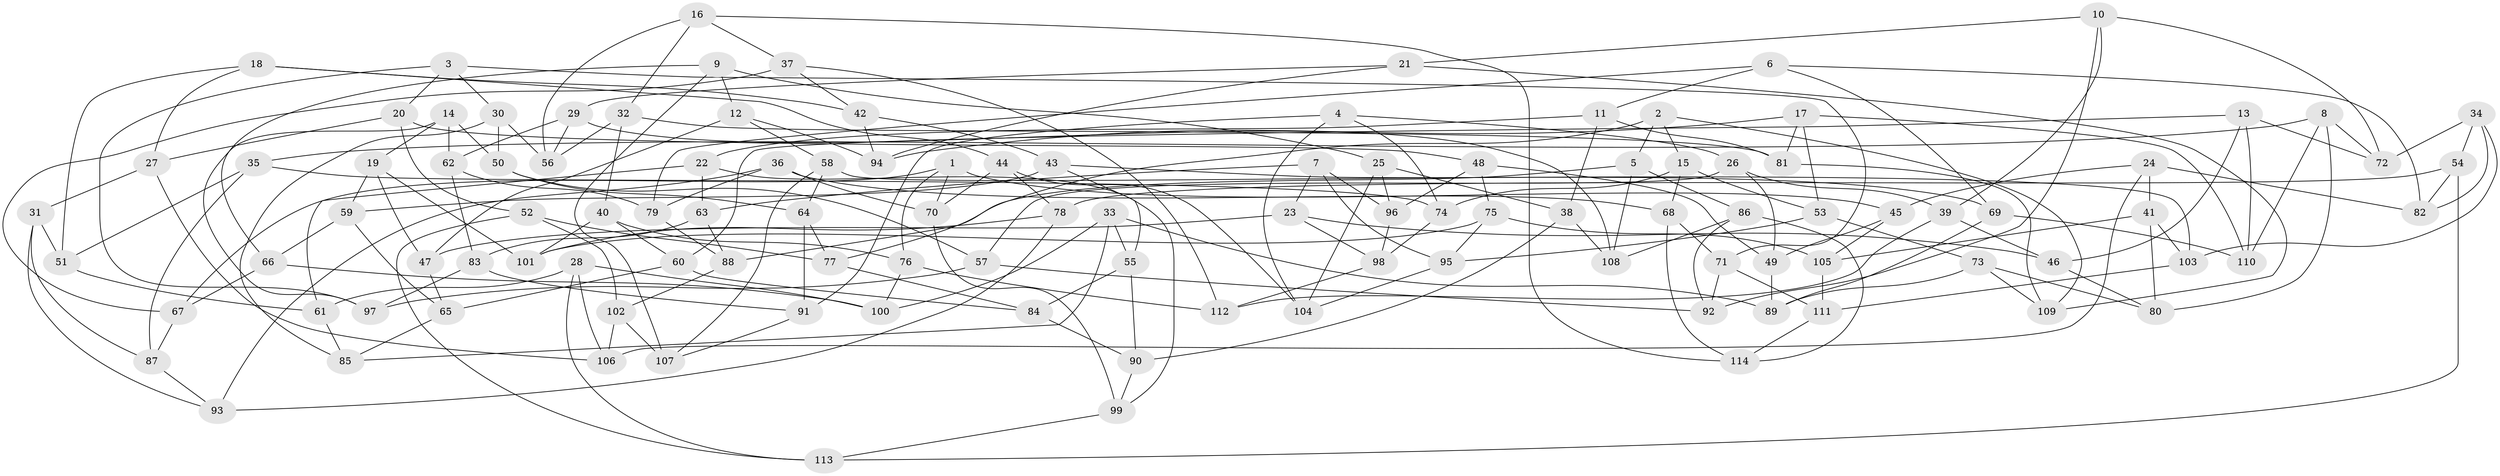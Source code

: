 // Generated by graph-tools (version 1.1) at 2025/11/02/27/25 16:11:47]
// undirected, 114 vertices, 228 edges
graph export_dot {
graph [start="1"]
  node [color=gray90,style=filled];
  1;
  2;
  3;
  4;
  5;
  6;
  7;
  8;
  9;
  10;
  11;
  12;
  13;
  14;
  15;
  16;
  17;
  18;
  19;
  20;
  21;
  22;
  23;
  24;
  25;
  26;
  27;
  28;
  29;
  30;
  31;
  32;
  33;
  34;
  35;
  36;
  37;
  38;
  39;
  40;
  41;
  42;
  43;
  44;
  45;
  46;
  47;
  48;
  49;
  50;
  51;
  52;
  53;
  54;
  55;
  56;
  57;
  58;
  59;
  60;
  61;
  62;
  63;
  64;
  65;
  66;
  67;
  68;
  69;
  70;
  71;
  72;
  73;
  74;
  75;
  76;
  77;
  78;
  79;
  80;
  81;
  82;
  83;
  84;
  85;
  86;
  87;
  88;
  89;
  90;
  91;
  92;
  93;
  94;
  95;
  96;
  97;
  98;
  99;
  100;
  101;
  102;
  103;
  104;
  105;
  106;
  107;
  108;
  109;
  110;
  111;
  112;
  113;
  114;
  1 -- 76;
  1 -- 70;
  1 -- 45;
  1 -- 67;
  2 -- 15;
  2 -- 77;
  2 -- 109;
  2 -- 5;
  3 -- 20;
  3 -- 30;
  3 -- 97;
  3 -- 71;
  4 -- 74;
  4 -- 91;
  4 -- 26;
  4 -- 104;
  5 -- 88;
  5 -- 86;
  5 -- 108;
  6 -- 69;
  6 -- 11;
  6 -- 82;
  6 -- 79;
  7 -- 96;
  7 -- 95;
  7 -- 23;
  7 -- 63;
  8 -- 35;
  8 -- 110;
  8 -- 72;
  8 -- 80;
  9 -- 12;
  9 -- 25;
  9 -- 66;
  9 -- 107;
  10 -- 72;
  10 -- 92;
  10 -- 21;
  10 -- 39;
  11 -- 81;
  11 -- 38;
  11 -- 22;
  12 -- 47;
  12 -- 94;
  12 -- 58;
  13 -- 60;
  13 -- 46;
  13 -- 72;
  13 -- 110;
  14 -- 50;
  14 -- 19;
  14 -- 62;
  14 -- 97;
  15 -- 74;
  15 -- 53;
  15 -- 68;
  16 -- 56;
  16 -- 37;
  16 -- 114;
  16 -- 32;
  17 -- 110;
  17 -- 94;
  17 -- 81;
  17 -- 53;
  18 -- 51;
  18 -- 44;
  18 -- 42;
  18 -- 27;
  19 -- 101;
  19 -- 47;
  19 -- 59;
  20 -- 27;
  20 -- 52;
  20 -- 48;
  21 -- 109;
  21 -- 29;
  21 -- 94;
  22 -- 61;
  22 -- 63;
  22 -- 99;
  23 -- 46;
  23 -- 47;
  23 -- 98;
  24 -- 45;
  24 -- 106;
  24 -- 41;
  24 -- 82;
  25 -- 38;
  25 -- 96;
  25 -- 104;
  26 -- 49;
  26 -- 39;
  26 -- 57;
  27 -- 106;
  27 -- 31;
  28 -- 100;
  28 -- 61;
  28 -- 113;
  28 -- 106;
  29 -- 62;
  29 -- 108;
  29 -- 56;
  30 -- 56;
  30 -- 85;
  30 -- 50;
  31 -- 93;
  31 -- 87;
  31 -- 51;
  32 -- 56;
  32 -- 40;
  32 -- 81;
  33 -- 55;
  33 -- 100;
  33 -- 89;
  33 -- 85;
  34 -- 72;
  34 -- 103;
  34 -- 54;
  34 -- 82;
  35 -- 74;
  35 -- 87;
  35 -- 51;
  36 -- 68;
  36 -- 79;
  36 -- 93;
  36 -- 70;
  37 -- 112;
  37 -- 67;
  37 -- 42;
  38 -- 108;
  38 -- 90;
  39 -- 46;
  39 -- 112;
  40 -- 76;
  40 -- 101;
  40 -- 60;
  41 -- 105;
  41 -- 80;
  41 -- 103;
  42 -- 43;
  42 -- 94;
  43 -- 69;
  43 -- 59;
  43 -- 55;
  44 -- 70;
  44 -- 78;
  44 -- 104;
  45 -- 49;
  45 -- 105;
  46 -- 80;
  47 -- 65;
  48 -- 75;
  48 -- 49;
  48 -- 96;
  49 -- 89;
  50 -- 57;
  50 -- 64;
  51 -- 61;
  52 -- 102;
  52 -- 77;
  52 -- 113;
  53 -- 73;
  53 -- 95;
  54 -- 78;
  54 -- 113;
  54 -- 82;
  55 -- 84;
  55 -- 90;
  57 -- 97;
  57 -- 92;
  58 -- 107;
  58 -- 64;
  58 -- 103;
  59 -- 66;
  59 -- 65;
  60 -- 65;
  60 -- 84;
  61 -- 85;
  62 -- 83;
  62 -- 79;
  63 -- 88;
  63 -- 83;
  64 -- 77;
  64 -- 91;
  65 -- 85;
  66 -- 67;
  66 -- 100;
  67 -- 87;
  68 -- 71;
  68 -- 114;
  69 -- 89;
  69 -- 110;
  70 -- 99;
  71 -- 111;
  71 -- 92;
  73 -- 89;
  73 -- 109;
  73 -- 80;
  74 -- 98;
  75 -- 101;
  75 -- 105;
  75 -- 95;
  76 -- 100;
  76 -- 112;
  77 -- 84;
  78 -- 101;
  78 -- 93;
  79 -- 88;
  81 -- 109;
  83 -- 91;
  83 -- 97;
  84 -- 90;
  86 -- 114;
  86 -- 108;
  86 -- 92;
  87 -- 93;
  88 -- 102;
  90 -- 99;
  91 -- 107;
  95 -- 104;
  96 -- 98;
  98 -- 112;
  99 -- 113;
  102 -- 106;
  102 -- 107;
  103 -- 111;
  105 -- 111;
  111 -- 114;
}

